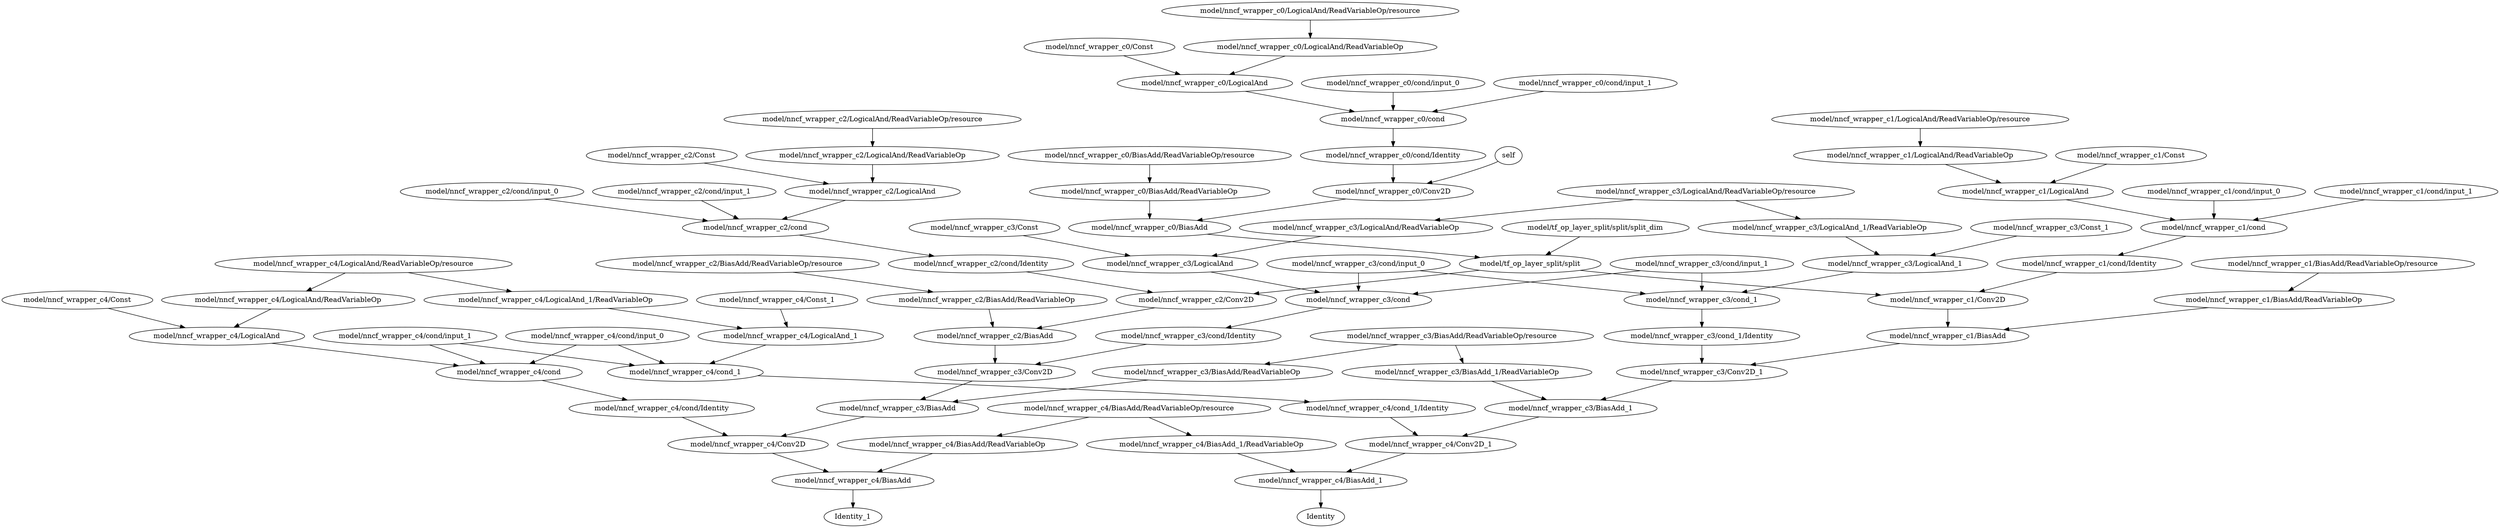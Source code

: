 strict digraph  {
self [op=Placeholder];
"model/nncf_wrapper_c0/Const" [op=Const];
"model/nncf_wrapper_c0/LogicalAnd/ReadVariableOp/resource" [op=Placeholder];
"model/nncf_wrapper_c0/LogicalAnd/ReadVariableOp" [op=ReadVariableOp];
"model/nncf_wrapper_c0/LogicalAnd" [op=LogicalAnd];
"model/nncf_wrapper_c0/cond/input_0" [op=Placeholder];
"model/nncf_wrapper_c0/cond/input_1" [op=Placeholder];
"model/nncf_wrapper_c0/cond" [op=If];
"model/nncf_wrapper_c0/cond/Identity" [op=Identity];
"model/nncf_wrapper_c0/Conv2D" [op=Conv2D];
"model/nncf_wrapper_c0/BiasAdd/ReadVariableOp/resource" [op=Placeholder];
"model/nncf_wrapper_c0/BiasAdd/ReadVariableOp" [op=ReadVariableOp];
"model/nncf_wrapper_c0/BiasAdd" [op=BiasAdd];
"model/tf_op_layer_split/split/split_dim" [op=Const];
"model/tf_op_layer_split/split" [op=Split];
"model/nncf_wrapper_c2/Const" [op=Const];
"model/nncf_wrapper_c2/LogicalAnd/ReadVariableOp/resource" [op=Placeholder];
"model/nncf_wrapper_c2/LogicalAnd/ReadVariableOp" [op=ReadVariableOp];
"model/nncf_wrapper_c2/LogicalAnd" [op=LogicalAnd];
"model/nncf_wrapper_c2/cond/input_0" [op=Placeholder];
"model/nncf_wrapper_c2/cond/input_1" [op=Placeholder];
"model/nncf_wrapper_c2/cond" [op=If];
"model/nncf_wrapper_c2/cond/Identity" [op=Identity];
"model/nncf_wrapper_c2/Conv2D" [op=Conv2D];
"model/nncf_wrapper_c2/BiasAdd/ReadVariableOp/resource" [op=Placeholder];
"model/nncf_wrapper_c2/BiasAdd/ReadVariableOp" [op=ReadVariableOp];
"model/nncf_wrapper_c2/BiasAdd" [op=BiasAdd];
"model/nncf_wrapper_c1/Const" [op=Const];
"model/nncf_wrapper_c1/LogicalAnd/ReadVariableOp/resource" [op=Placeholder];
"model/nncf_wrapper_c1/LogicalAnd/ReadVariableOp" [op=ReadVariableOp];
"model/nncf_wrapper_c1/LogicalAnd" [op=LogicalAnd];
"model/nncf_wrapper_c1/cond/input_0" [op=Placeholder];
"model/nncf_wrapper_c1/cond/input_1" [op=Placeholder];
"model/nncf_wrapper_c1/cond" [op=If];
"model/nncf_wrapper_c1/cond/Identity" [op=Identity];
"model/nncf_wrapper_c1/Conv2D" [op=Conv2D];
"model/nncf_wrapper_c1/BiasAdd/ReadVariableOp/resource" [op=Placeholder];
"model/nncf_wrapper_c1/BiasAdd/ReadVariableOp" [op=ReadVariableOp];
"model/nncf_wrapper_c1/BiasAdd" [op=BiasAdd];
"model/nncf_wrapper_c3/Const" [op=Const];
"model/nncf_wrapper_c3/LogicalAnd/ReadVariableOp/resource" [op=Placeholder];
"model/nncf_wrapper_c3/LogicalAnd/ReadVariableOp" [op=ReadVariableOp];
"model/nncf_wrapper_c3/LogicalAnd" [op=LogicalAnd];
"model/nncf_wrapper_c3/cond/input_0" [op=Placeholder];
"model/nncf_wrapper_c3/cond/input_1" [op=Placeholder];
"model/nncf_wrapper_c3/cond" [op=If];
"model/nncf_wrapper_c3/cond/Identity" [op=Identity];
"model/nncf_wrapper_c3/Conv2D" [op=Conv2D];
"model/nncf_wrapper_c3/BiasAdd/ReadVariableOp/resource" [op=Placeholder];
"model/nncf_wrapper_c3/BiasAdd/ReadVariableOp" [op=ReadVariableOp];
"model/nncf_wrapper_c3/BiasAdd" [op=BiasAdd];
"model/nncf_wrapper_c3/Const_1" [op=Const];
"model/nncf_wrapper_c3/LogicalAnd_1/ReadVariableOp" [op=ReadVariableOp];
"model/nncf_wrapper_c3/LogicalAnd_1" [op=LogicalAnd];
"model/nncf_wrapper_c3/cond_1" [op=If];
"model/nncf_wrapper_c3/cond_1/Identity" [op=Identity];
"model/nncf_wrapper_c3/Conv2D_1" [op=Conv2D];
"model/nncf_wrapper_c3/BiasAdd_1/ReadVariableOp" [op=ReadVariableOp];
"model/nncf_wrapper_c3/BiasAdd_1" [op=BiasAdd];
"model/nncf_wrapper_c4/Const" [op=Const];
"model/nncf_wrapper_c4/LogicalAnd/ReadVariableOp/resource" [op=Placeholder];
"model/nncf_wrapper_c4/LogicalAnd/ReadVariableOp" [op=ReadVariableOp];
"model/nncf_wrapper_c4/LogicalAnd" [op=LogicalAnd];
"model/nncf_wrapper_c4/cond/input_0" [op=Placeholder];
"model/nncf_wrapper_c4/cond/input_1" [op=Placeholder];
"model/nncf_wrapper_c4/cond" [op=If];
"model/nncf_wrapper_c4/cond/Identity" [op=Identity];
"model/nncf_wrapper_c4/Conv2D" [op=Conv2D];
"model/nncf_wrapper_c4/BiasAdd/ReadVariableOp/resource" [op=Placeholder];
"model/nncf_wrapper_c4/BiasAdd/ReadVariableOp" [op=ReadVariableOp];
"model/nncf_wrapper_c4/BiasAdd" [op=BiasAdd];
"model/nncf_wrapper_c4/Const_1" [op=Const];
"model/nncf_wrapper_c4/LogicalAnd_1/ReadVariableOp" [op=ReadVariableOp];
"model/nncf_wrapper_c4/LogicalAnd_1" [op=LogicalAnd];
"model/nncf_wrapper_c4/cond_1" [op=If];
"model/nncf_wrapper_c4/cond_1/Identity" [op=Identity];
"model/nncf_wrapper_c4/Conv2D_1" [op=Conv2D];
"model/nncf_wrapper_c4/BiasAdd_1/ReadVariableOp" [op=ReadVariableOp];
"model/nncf_wrapper_c4/BiasAdd_1" [op=BiasAdd];
Identity [op=Identity];
Identity_1 [op=Identity];
self -> "model/nncf_wrapper_c0/Conv2D";
"model/nncf_wrapper_c0/Const" -> "model/nncf_wrapper_c0/LogicalAnd";
"model/nncf_wrapper_c0/LogicalAnd/ReadVariableOp/resource" -> "model/nncf_wrapper_c0/LogicalAnd/ReadVariableOp";
"model/nncf_wrapper_c0/LogicalAnd/ReadVariableOp" -> "model/nncf_wrapper_c0/LogicalAnd";
"model/nncf_wrapper_c0/LogicalAnd" -> "model/nncf_wrapper_c0/cond";
"model/nncf_wrapper_c0/cond/input_0" -> "model/nncf_wrapper_c0/cond";
"model/nncf_wrapper_c0/cond/input_1" -> "model/nncf_wrapper_c0/cond";
"model/nncf_wrapper_c0/cond" -> "model/nncf_wrapper_c0/cond/Identity";
"model/nncf_wrapper_c0/cond/Identity" -> "model/nncf_wrapper_c0/Conv2D";
"model/nncf_wrapper_c0/Conv2D" -> "model/nncf_wrapper_c0/BiasAdd";
"model/nncf_wrapper_c0/BiasAdd/ReadVariableOp/resource" -> "model/nncf_wrapper_c0/BiasAdd/ReadVariableOp";
"model/nncf_wrapper_c0/BiasAdd/ReadVariableOp" -> "model/nncf_wrapper_c0/BiasAdd";
"model/nncf_wrapper_c0/BiasAdd" -> "model/tf_op_layer_split/split";
"model/tf_op_layer_split/split/split_dim" -> "model/tf_op_layer_split/split";
"model/tf_op_layer_split/split" -> "model/nncf_wrapper_c2/Conv2D";
"model/tf_op_layer_split/split" -> "model/nncf_wrapper_c1/Conv2D";
"model/nncf_wrapper_c2/Const" -> "model/nncf_wrapper_c2/LogicalAnd";
"model/nncf_wrapper_c2/LogicalAnd/ReadVariableOp/resource" -> "model/nncf_wrapper_c2/LogicalAnd/ReadVariableOp";
"model/nncf_wrapper_c2/LogicalAnd/ReadVariableOp" -> "model/nncf_wrapper_c2/LogicalAnd";
"model/nncf_wrapper_c2/LogicalAnd" -> "model/nncf_wrapper_c2/cond";
"model/nncf_wrapper_c2/cond/input_0" -> "model/nncf_wrapper_c2/cond";
"model/nncf_wrapper_c2/cond/input_1" -> "model/nncf_wrapper_c2/cond";
"model/nncf_wrapper_c2/cond" -> "model/nncf_wrapper_c2/cond/Identity";
"model/nncf_wrapper_c2/cond/Identity" -> "model/nncf_wrapper_c2/Conv2D";
"model/nncf_wrapper_c2/Conv2D" -> "model/nncf_wrapper_c2/BiasAdd";
"model/nncf_wrapper_c2/BiasAdd/ReadVariableOp/resource" -> "model/nncf_wrapper_c2/BiasAdd/ReadVariableOp";
"model/nncf_wrapper_c2/BiasAdd/ReadVariableOp" -> "model/nncf_wrapper_c2/BiasAdd";
"model/nncf_wrapper_c2/BiasAdd" -> "model/nncf_wrapper_c3/Conv2D";
"model/nncf_wrapper_c1/Const" -> "model/nncf_wrapper_c1/LogicalAnd";
"model/nncf_wrapper_c1/LogicalAnd/ReadVariableOp/resource" -> "model/nncf_wrapper_c1/LogicalAnd/ReadVariableOp";
"model/nncf_wrapper_c1/LogicalAnd/ReadVariableOp" -> "model/nncf_wrapper_c1/LogicalAnd";
"model/nncf_wrapper_c1/LogicalAnd" -> "model/nncf_wrapper_c1/cond";
"model/nncf_wrapper_c1/cond/input_0" -> "model/nncf_wrapper_c1/cond";
"model/nncf_wrapper_c1/cond/input_1" -> "model/nncf_wrapper_c1/cond";
"model/nncf_wrapper_c1/cond" -> "model/nncf_wrapper_c1/cond/Identity";
"model/nncf_wrapper_c1/cond/Identity" -> "model/nncf_wrapper_c1/Conv2D";
"model/nncf_wrapper_c1/Conv2D" -> "model/nncf_wrapper_c1/BiasAdd";
"model/nncf_wrapper_c1/BiasAdd/ReadVariableOp/resource" -> "model/nncf_wrapper_c1/BiasAdd/ReadVariableOp";
"model/nncf_wrapper_c1/BiasAdd/ReadVariableOp" -> "model/nncf_wrapper_c1/BiasAdd";
"model/nncf_wrapper_c1/BiasAdd" -> "model/nncf_wrapper_c3/Conv2D_1";
"model/nncf_wrapper_c3/Const" -> "model/nncf_wrapper_c3/LogicalAnd";
"model/nncf_wrapper_c3/LogicalAnd/ReadVariableOp/resource" -> "model/nncf_wrapper_c3/LogicalAnd/ReadVariableOp";
"model/nncf_wrapper_c3/LogicalAnd/ReadVariableOp/resource" -> "model/nncf_wrapper_c3/LogicalAnd_1/ReadVariableOp";
"model/nncf_wrapper_c3/LogicalAnd/ReadVariableOp" -> "model/nncf_wrapper_c3/LogicalAnd";
"model/nncf_wrapper_c3/LogicalAnd" -> "model/nncf_wrapper_c3/cond";
"model/nncf_wrapper_c3/cond/input_0" -> "model/nncf_wrapper_c3/cond";
"model/nncf_wrapper_c3/cond/input_0" -> "model/nncf_wrapper_c3/cond_1";
"model/nncf_wrapper_c3/cond/input_1" -> "model/nncf_wrapper_c3/cond";
"model/nncf_wrapper_c3/cond/input_1" -> "model/nncf_wrapper_c3/cond_1";
"model/nncf_wrapper_c3/cond" -> "model/nncf_wrapper_c3/cond/Identity";
"model/nncf_wrapper_c3/cond/Identity" -> "model/nncf_wrapper_c3/Conv2D";
"model/nncf_wrapper_c3/Conv2D" -> "model/nncf_wrapper_c3/BiasAdd";
"model/nncf_wrapper_c3/BiasAdd/ReadVariableOp/resource" -> "model/nncf_wrapper_c3/BiasAdd/ReadVariableOp";
"model/nncf_wrapper_c3/BiasAdd/ReadVariableOp/resource" -> "model/nncf_wrapper_c3/BiasAdd_1/ReadVariableOp";
"model/nncf_wrapper_c3/BiasAdd/ReadVariableOp" -> "model/nncf_wrapper_c3/BiasAdd";
"model/nncf_wrapper_c3/BiasAdd" -> "model/nncf_wrapper_c4/Conv2D";
"model/nncf_wrapper_c3/Const_1" -> "model/nncf_wrapper_c3/LogicalAnd_1";
"model/nncf_wrapper_c3/LogicalAnd_1/ReadVariableOp" -> "model/nncf_wrapper_c3/LogicalAnd_1";
"model/nncf_wrapper_c3/LogicalAnd_1" -> "model/nncf_wrapper_c3/cond_1";
"model/nncf_wrapper_c3/cond_1" -> "model/nncf_wrapper_c3/cond_1/Identity";
"model/nncf_wrapper_c3/cond_1/Identity" -> "model/nncf_wrapper_c3/Conv2D_1";
"model/nncf_wrapper_c3/Conv2D_1" -> "model/nncf_wrapper_c3/BiasAdd_1";
"model/nncf_wrapper_c3/BiasAdd_1/ReadVariableOp" -> "model/nncf_wrapper_c3/BiasAdd_1";
"model/nncf_wrapper_c3/BiasAdd_1" -> "model/nncf_wrapper_c4/Conv2D_1";
"model/nncf_wrapper_c4/Const" -> "model/nncf_wrapper_c4/LogicalAnd";
"model/nncf_wrapper_c4/LogicalAnd/ReadVariableOp/resource" -> "model/nncf_wrapper_c4/LogicalAnd/ReadVariableOp";
"model/nncf_wrapper_c4/LogicalAnd/ReadVariableOp/resource" -> "model/nncf_wrapper_c4/LogicalAnd_1/ReadVariableOp";
"model/nncf_wrapper_c4/LogicalAnd/ReadVariableOp" -> "model/nncf_wrapper_c4/LogicalAnd";
"model/nncf_wrapper_c4/LogicalAnd" -> "model/nncf_wrapper_c4/cond";
"model/nncf_wrapper_c4/cond/input_0" -> "model/nncf_wrapper_c4/cond";
"model/nncf_wrapper_c4/cond/input_0" -> "model/nncf_wrapper_c4/cond_1";
"model/nncf_wrapper_c4/cond/input_1" -> "model/nncf_wrapper_c4/cond";
"model/nncf_wrapper_c4/cond/input_1" -> "model/nncf_wrapper_c4/cond_1";
"model/nncf_wrapper_c4/cond" -> "model/nncf_wrapper_c4/cond/Identity";
"model/nncf_wrapper_c4/cond/Identity" -> "model/nncf_wrapper_c4/Conv2D";
"model/nncf_wrapper_c4/Conv2D" -> "model/nncf_wrapper_c4/BiasAdd";
"model/nncf_wrapper_c4/BiasAdd/ReadVariableOp/resource" -> "model/nncf_wrapper_c4/BiasAdd/ReadVariableOp";
"model/nncf_wrapper_c4/BiasAdd/ReadVariableOp/resource" -> "model/nncf_wrapper_c4/BiasAdd_1/ReadVariableOp";
"model/nncf_wrapper_c4/BiasAdd/ReadVariableOp" -> "model/nncf_wrapper_c4/BiasAdd";
"model/nncf_wrapper_c4/BiasAdd" -> Identity_1;
"model/nncf_wrapper_c4/Const_1" -> "model/nncf_wrapper_c4/LogicalAnd_1";
"model/nncf_wrapper_c4/LogicalAnd_1/ReadVariableOp" -> "model/nncf_wrapper_c4/LogicalAnd_1";
"model/nncf_wrapper_c4/LogicalAnd_1" -> "model/nncf_wrapper_c4/cond_1";
"model/nncf_wrapper_c4/cond_1" -> "model/nncf_wrapper_c4/cond_1/Identity";
"model/nncf_wrapper_c4/cond_1/Identity" -> "model/nncf_wrapper_c4/Conv2D_1";
"model/nncf_wrapper_c4/Conv2D_1" -> "model/nncf_wrapper_c4/BiasAdd_1";
"model/nncf_wrapper_c4/BiasAdd_1/ReadVariableOp" -> "model/nncf_wrapper_c4/BiasAdd_1";
"model/nncf_wrapper_c4/BiasAdd_1" -> Identity;
}
